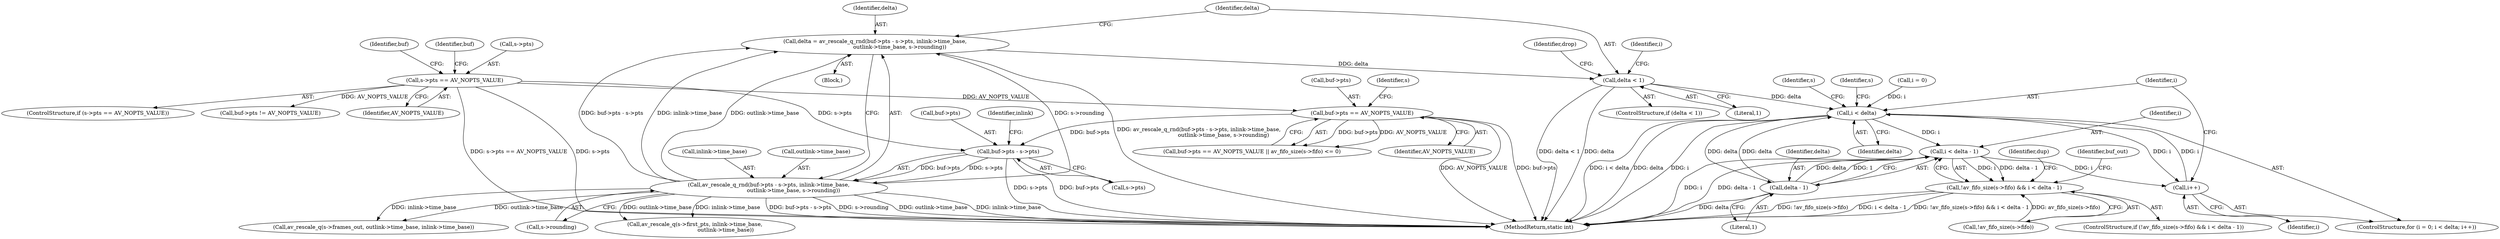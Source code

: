 digraph "0_FFmpeg_cdd5df8189ff1537f7abe8defe971f80602cc2d2@integer" {
"1000267" [label="(Call,delta = av_rescale_q_rnd(buf->pts - s->pts, inlink->time_base,\n                             outlink->time_base, s->rounding))"];
"1000269" [label="(Call,av_rescale_q_rnd(buf->pts - s->pts, inlink->time_base,\n                             outlink->time_base, s->rounding))"];
"1000270" [label="(Call,buf->pts - s->pts)"];
"1000249" [label="(Call,buf->pts == AV_NOPTS_VALUE)"];
"1000138" [label="(Call,s->pts == AV_NOPTS_VALUE)"];
"1000287" [label="(Call,delta < 1)"];
"1000341" [label="(Call,i < delta)"];
"1000344" [label="(Call,i++)"];
"1000364" [label="(Call,i < delta - 1)"];
"1000358" [label="(Call,!av_fifo_size(s->fifo) && i < delta - 1)"];
"1000366" [label="(Call,delta - 1)"];
"1000465" [label="(Call,av_rescale_q(s->frames_out, outlink->time_base, inlink->time_base))"];
"1000137" [label="(ControlStructure,if (s->pts == AV_NOPTS_VALUE))"];
"1000109" [label="(Block,)"];
"1000288" [label="(Identifier,delta)"];
"1000372" [label="(Identifier,dup)"];
"1000283" [label="(Call,s->rounding)"];
"1000250" [label="(Call,buf->pts)"];
"1000289" [label="(Literal,1)"];
"1000365" [label="(Identifier,i)"];
"1000147" [label="(Identifier,buf)"];
"1000253" [label="(Identifier,AV_NOPTS_VALUE)"];
"1000339" [label="(Identifier,i)"];
"1000268" [label="(Identifier,delta)"];
"1000287" [label="(Call,delta < 1)"];
"1000277" [label="(Call,inlink->time_base)"];
"1000294" [label="(Identifier,drop)"];
"1000364" [label="(Call,i < delta - 1)"];
"1000412" [label="(Identifier,buf_out)"];
"1000269" [label="(Call,av_rescale_q_rnd(buf->pts - s->pts, inlink->time_base,\n                             outlink->time_base, s->rounding))"];
"1000342" [label="(Identifier,i)"];
"1000415" [label="(Call,av_rescale_q(s->first_pts, inlink->time_base,\n                                    outlink->time_base))"];
"1000448" [label="(Identifier,s)"];
"1000139" [label="(Call,s->pts)"];
"1000270" [label="(Call,buf->pts - s->pts)"];
"1000257" [label="(Identifier,s)"];
"1000358" [label="(Call,!av_fifo_size(s->fifo) && i < delta - 1)"];
"1000367" [label="(Identifier,delta)"];
"1000343" [label="(Identifier,delta)"];
"1000249" [label="(Call,buf->pts == AV_NOPTS_VALUE)"];
"1000286" [label="(ControlStructure,if (delta < 1))"];
"1000350" [label="(Identifier,s)"];
"1000337" [label="(ControlStructure,for (i = 0; i < delta; i++))"];
"1000359" [label="(Call,!av_fifo_size(s->fifo))"];
"1000477" [label="(MethodReturn,static int)"];
"1000278" [label="(Identifier,inlink)"];
"1000267" [label="(Call,delta = av_rescale_q_rnd(buf->pts - s->pts, inlink->time_base,\n                             outlink->time_base, s->rounding))"];
"1000341" [label="(Call,i < delta)"];
"1000345" [label="(Identifier,i)"];
"1000338" [label="(Call,i = 0)"];
"1000138" [label="(Call,s->pts == AV_NOPTS_VALUE)"];
"1000271" [label="(Call,buf->pts)"];
"1000368" [label="(Literal,1)"];
"1000357" [label="(ControlStructure,if (!av_fifo_size(s->fifo) && i < delta - 1))"];
"1000145" [label="(Call,buf->pts != AV_NOPTS_VALUE)"];
"1000344" [label="(Call,i++)"];
"1000366" [label="(Call,delta - 1)"];
"1000142" [label="(Identifier,AV_NOPTS_VALUE)"];
"1000280" [label="(Call,outlink->time_base)"];
"1000251" [label="(Identifier,buf)"];
"1000274" [label="(Call,s->pts)"];
"1000248" [label="(Call,buf->pts == AV_NOPTS_VALUE || av_fifo_size(s->fifo) <= 0)"];
"1000267" -> "1000109"  [label="AST: "];
"1000267" -> "1000269"  [label="CFG: "];
"1000268" -> "1000267"  [label="AST: "];
"1000269" -> "1000267"  [label="AST: "];
"1000288" -> "1000267"  [label="CFG: "];
"1000267" -> "1000477"  [label="DDG: av_rescale_q_rnd(buf->pts - s->pts, inlink->time_base,\n                             outlink->time_base, s->rounding)"];
"1000269" -> "1000267"  [label="DDG: buf->pts - s->pts"];
"1000269" -> "1000267"  [label="DDG: inlink->time_base"];
"1000269" -> "1000267"  [label="DDG: outlink->time_base"];
"1000269" -> "1000267"  [label="DDG: s->rounding"];
"1000267" -> "1000287"  [label="DDG: delta"];
"1000269" -> "1000283"  [label="CFG: "];
"1000270" -> "1000269"  [label="AST: "];
"1000277" -> "1000269"  [label="AST: "];
"1000280" -> "1000269"  [label="AST: "];
"1000283" -> "1000269"  [label="AST: "];
"1000269" -> "1000477"  [label="DDG: outlink->time_base"];
"1000269" -> "1000477"  [label="DDG: inlink->time_base"];
"1000269" -> "1000477"  [label="DDG: buf->pts - s->pts"];
"1000269" -> "1000477"  [label="DDG: s->rounding"];
"1000270" -> "1000269"  [label="DDG: buf->pts"];
"1000270" -> "1000269"  [label="DDG: s->pts"];
"1000269" -> "1000415"  [label="DDG: inlink->time_base"];
"1000269" -> "1000415"  [label="DDG: outlink->time_base"];
"1000269" -> "1000465"  [label="DDG: outlink->time_base"];
"1000269" -> "1000465"  [label="DDG: inlink->time_base"];
"1000270" -> "1000274"  [label="CFG: "];
"1000271" -> "1000270"  [label="AST: "];
"1000274" -> "1000270"  [label="AST: "];
"1000278" -> "1000270"  [label="CFG: "];
"1000270" -> "1000477"  [label="DDG: s->pts"];
"1000270" -> "1000477"  [label="DDG: buf->pts"];
"1000249" -> "1000270"  [label="DDG: buf->pts"];
"1000138" -> "1000270"  [label="DDG: s->pts"];
"1000249" -> "1000248"  [label="AST: "];
"1000249" -> "1000253"  [label="CFG: "];
"1000250" -> "1000249"  [label="AST: "];
"1000253" -> "1000249"  [label="AST: "];
"1000257" -> "1000249"  [label="CFG: "];
"1000248" -> "1000249"  [label="CFG: "];
"1000249" -> "1000477"  [label="DDG: AV_NOPTS_VALUE"];
"1000249" -> "1000477"  [label="DDG: buf->pts"];
"1000249" -> "1000248"  [label="DDG: buf->pts"];
"1000249" -> "1000248"  [label="DDG: AV_NOPTS_VALUE"];
"1000138" -> "1000249"  [label="DDG: AV_NOPTS_VALUE"];
"1000138" -> "1000137"  [label="AST: "];
"1000138" -> "1000142"  [label="CFG: "];
"1000139" -> "1000138"  [label="AST: "];
"1000142" -> "1000138"  [label="AST: "];
"1000147" -> "1000138"  [label="CFG: "];
"1000251" -> "1000138"  [label="CFG: "];
"1000138" -> "1000477"  [label="DDG: s->pts"];
"1000138" -> "1000477"  [label="DDG: s->pts == AV_NOPTS_VALUE"];
"1000138" -> "1000145"  [label="DDG: AV_NOPTS_VALUE"];
"1000287" -> "1000286"  [label="AST: "];
"1000287" -> "1000289"  [label="CFG: "];
"1000288" -> "1000287"  [label="AST: "];
"1000289" -> "1000287"  [label="AST: "];
"1000294" -> "1000287"  [label="CFG: "];
"1000339" -> "1000287"  [label="CFG: "];
"1000287" -> "1000477"  [label="DDG: delta < 1"];
"1000287" -> "1000477"  [label="DDG: delta"];
"1000287" -> "1000341"  [label="DDG: delta"];
"1000341" -> "1000337"  [label="AST: "];
"1000341" -> "1000343"  [label="CFG: "];
"1000342" -> "1000341"  [label="AST: "];
"1000343" -> "1000341"  [label="AST: "];
"1000350" -> "1000341"  [label="CFG: "];
"1000448" -> "1000341"  [label="CFG: "];
"1000341" -> "1000477"  [label="DDG: delta"];
"1000341" -> "1000477"  [label="DDG: i"];
"1000341" -> "1000477"  [label="DDG: i < delta"];
"1000338" -> "1000341"  [label="DDG: i"];
"1000344" -> "1000341"  [label="DDG: i"];
"1000366" -> "1000341"  [label="DDG: delta"];
"1000341" -> "1000344"  [label="DDG: i"];
"1000341" -> "1000364"  [label="DDG: i"];
"1000341" -> "1000366"  [label="DDG: delta"];
"1000344" -> "1000337"  [label="AST: "];
"1000344" -> "1000345"  [label="CFG: "];
"1000345" -> "1000344"  [label="AST: "];
"1000342" -> "1000344"  [label="CFG: "];
"1000364" -> "1000344"  [label="DDG: i"];
"1000364" -> "1000358"  [label="AST: "];
"1000364" -> "1000366"  [label="CFG: "];
"1000365" -> "1000364"  [label="AST: "];
"1000366" -> "1000364"  [label="AST: "];
"1000358" -> "1000364"  [label="CFG: "];
"1000364" -> "1000477"  [label="DDG: i"];
"1000364" -> "1000477"  [label="DDG: delta - 1"];
"1000364" -> "1000358"  [label="DDG: i"];
"1000364" -> "1000358"  [label="DDG: delta - 1"];
"1000366" -> "1000364"  [label="DDG: delta"];
"1000366" -> "1000364"  [label="DDG: 1"];
"1000358" -> "1000357"  [label="AST: "];
"1000358" -> "1000359"  [label="CFG: "];
"1000359" -> "1000358"  [label="AST: "];
"1000372" -> "1000358"  [label="CFG: "];
"1000412" -> "1000358"  [label="CFG: "];
"1000358" -> "1000477"  [label="DDG: i < delta - 1"];
"1000358" -> "1000477"  [label="DDG: !av_fifo_size(s->fifo) && i < delta - 1"];
"1000358" -> "1000477"  [label="DDG: !av_fifo_size(s->fifo)"];
"1000359" -> "1000358"  [label="DDG: av_fifo_size(s->fifo)"];
"1000366" -> "1000368"  [label="CFG: "];
"1000367" -> "1000366"  [label="AST: "];
"1000368" -> "1000366"  [label="AST: "];
"1000366" -> "1000477"  [label="DDG: delta"];
}
